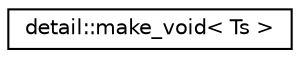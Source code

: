 digraph "Graphical Class Hierarchy"
{
 // LATEX_PDF_SIZE
  edge [fontname="Helvetica",fontsize="10",labelfontname="Helvetica",labelfontsize="10"];
  node [fontname="Helvetica",fontsize="10",shape=record];
  rankdir="LR";
  Node0 [label="detail::make_void\< Ts \>",height=0.2,width=0.4,color="black", fillcolor="white", style="filled",URL="$structdetail_1_1make__void.html",tooltip=" "];
}
